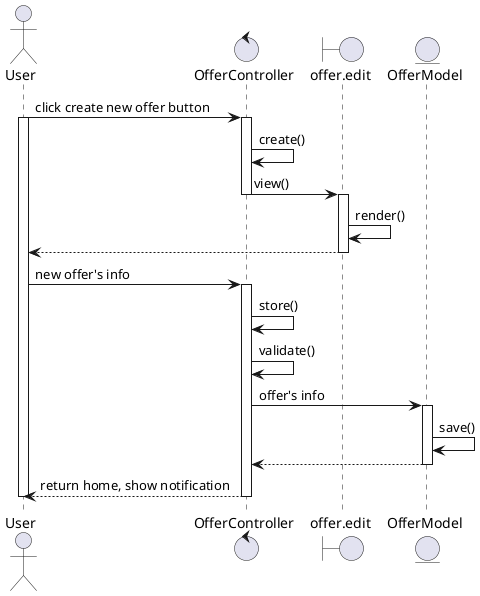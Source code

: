 @startuml
actor User
control OfferController
boundary offer.edit
entity OfferModel

User -> OfferController : click create new offer button
activate User
activate OfferController
OfferController -> OfferController:create()
OfferController -> offer.edit : view()
deactivate OfferController
activate offer.edit
offer.edit -> offer.edit:render()
offer.edit -->User
deactivate offer.edit
User -> OfferController : new offer's info
activate OfferController
OfferController->OfferController:store()
OfferController->OfferController:validate()
OfferController->OfferModel:offer's info
activate OfferModel
OfferModel->OfferModel:save()
OfferModel --> OfferController
deactivate OfferModel
OfferController --> User: return home, show notification
deactivate OfferController
deactivate User
@enduml